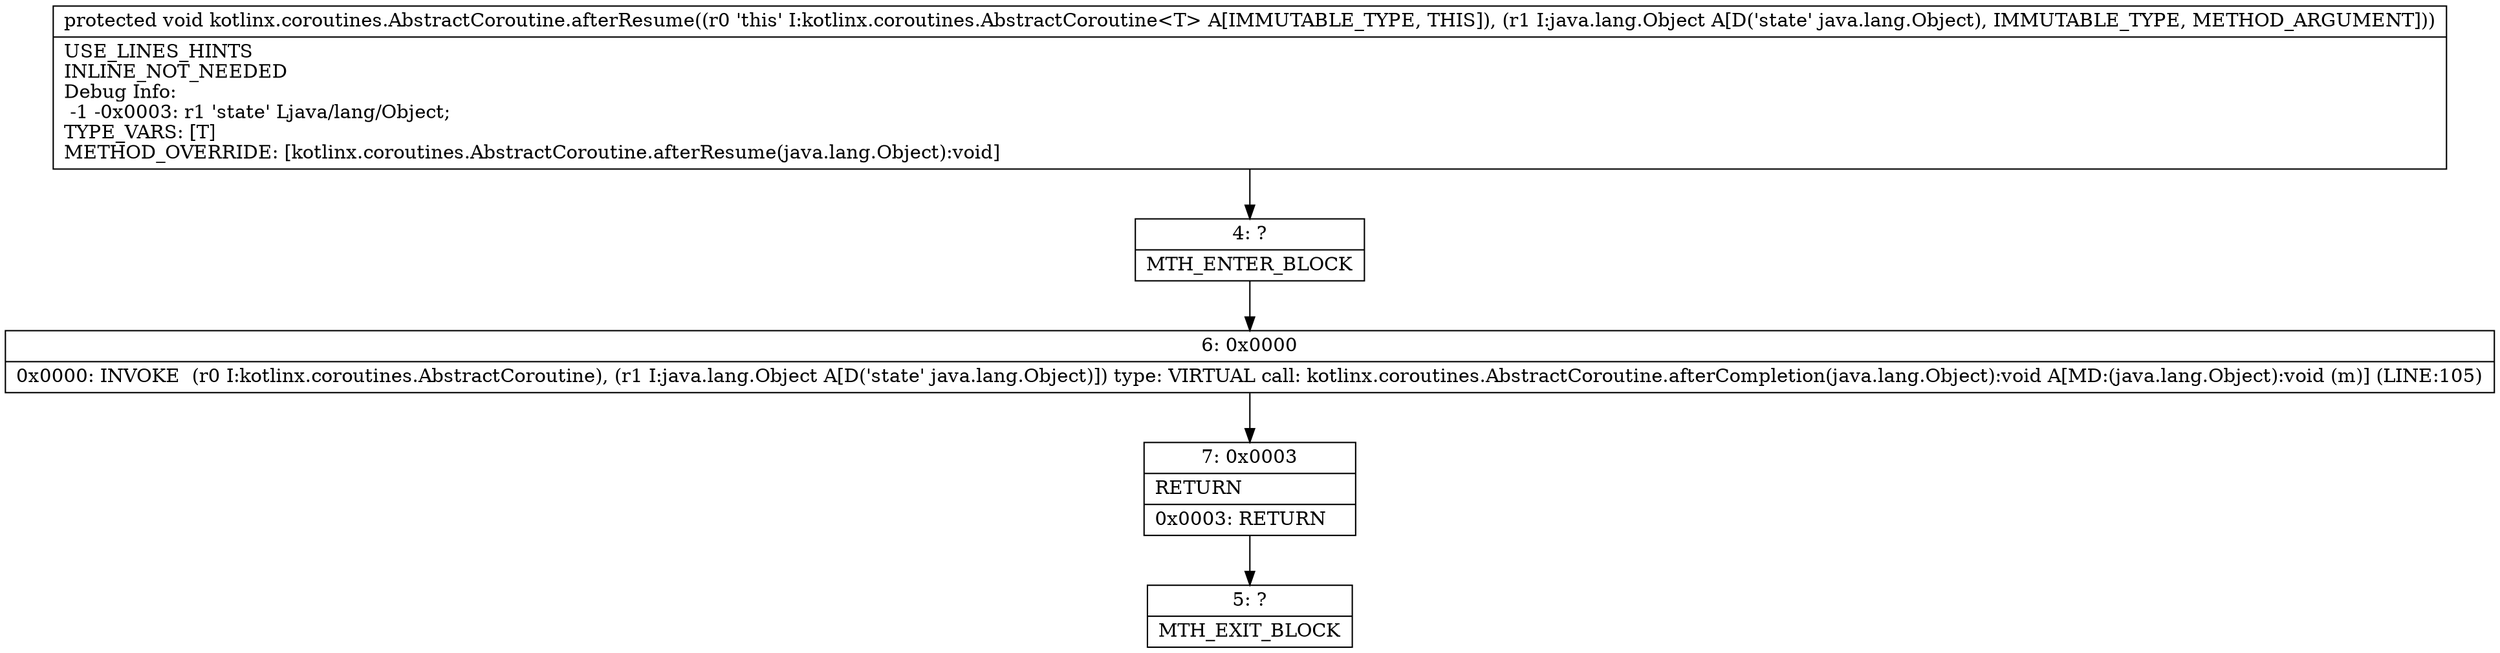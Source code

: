 digraph "CFG forkotlinx.coroutines.AbstractCoroutine.afterResume(Ljava\/lang\/Object;)V" {
Node_4 [shape=record,label="{4\:\ ?|MTH_ENTER_BLOCK\l}"];
Node_6 [shape=record,label="{6\:\ 0x0000|0x0000: INVOKE  (r0 I:kotlinx.coroutines.AbstractCoroutine), (r1 I:java.lang.Object A[D('state' java.lang.Object)]) type: VIRTUAL call: kotlinx.coroutines.AbstractCoroutine.afterCompletion(java.lang.Object):void A[MD:(java.lang.Object):void (m)] (LINE:105)\l}"];
Node_7 [shape=record,label="{7\:\ 0x0003|RETURN\l|0x0003: RETURN   \l}"];
Node_5 [shape=record,label="{5\:\ ?|MTH_EXIT_BLOCK\l}"];
MethodNode[shape=record,label="{protected void kotlinx.coroutines.AbstractCoroutine.afterResume((r0 'this' I:kotlinx.coroutines.AbstractCoroutine\<T\> A[IMMUTABLE_TYPE, THIS]), (r1 I:java.lang.Object A[D('state' java.lang.Object), IMMUTABLE_TYPE, METHOD_ARGUMENT]))  | USE_LINES_HINTS\lINLINE_NOT_NEEDED\lDebug Info:\l  \-1 \-0x0003: r1 'state' Ljava\/lang\/Object;\lTYPE_VARS: [T]\lMETHOD_OVERRIDE: [kotlinx.coroutines.AbstractCoroutine.afterResume(java.lang.Object):void]\l}"];
MethodNode -> Node_4;Node_4 -> Node_6;
Node_6 -> Node_7;
Node_7 -> Node_5;
}

